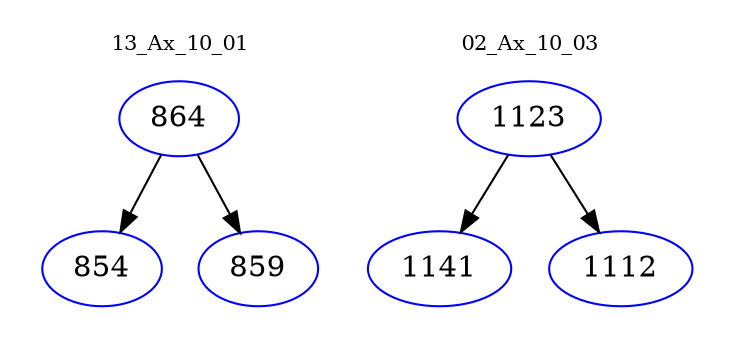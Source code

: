 digraph{
subgraph cluster_0 {
color = white
label = "13_Ax_10_01";
fontsize=10;
T0_864 [label="864", color="blue"]
T0_864 -> T0_854 [color="black"]
T0_854 [label="854", color="blue"]
T0_864 -> T0_859 [color="black"]
T0_859 [label="859", color="blue"]
}
subgraph cluster_1 {
color = white
label = "02_Ax_10_03";
fontsize=10;
T1_1123 [label="1123", color="blue"]
T1_1123 -> T1_1141 [color="black"]
T1_1141 [label="1141", color="blue"]
T1_1123 -> T1_1112 [color="black"]
T1_1112 [label="1112", color="blue"]
}
}
